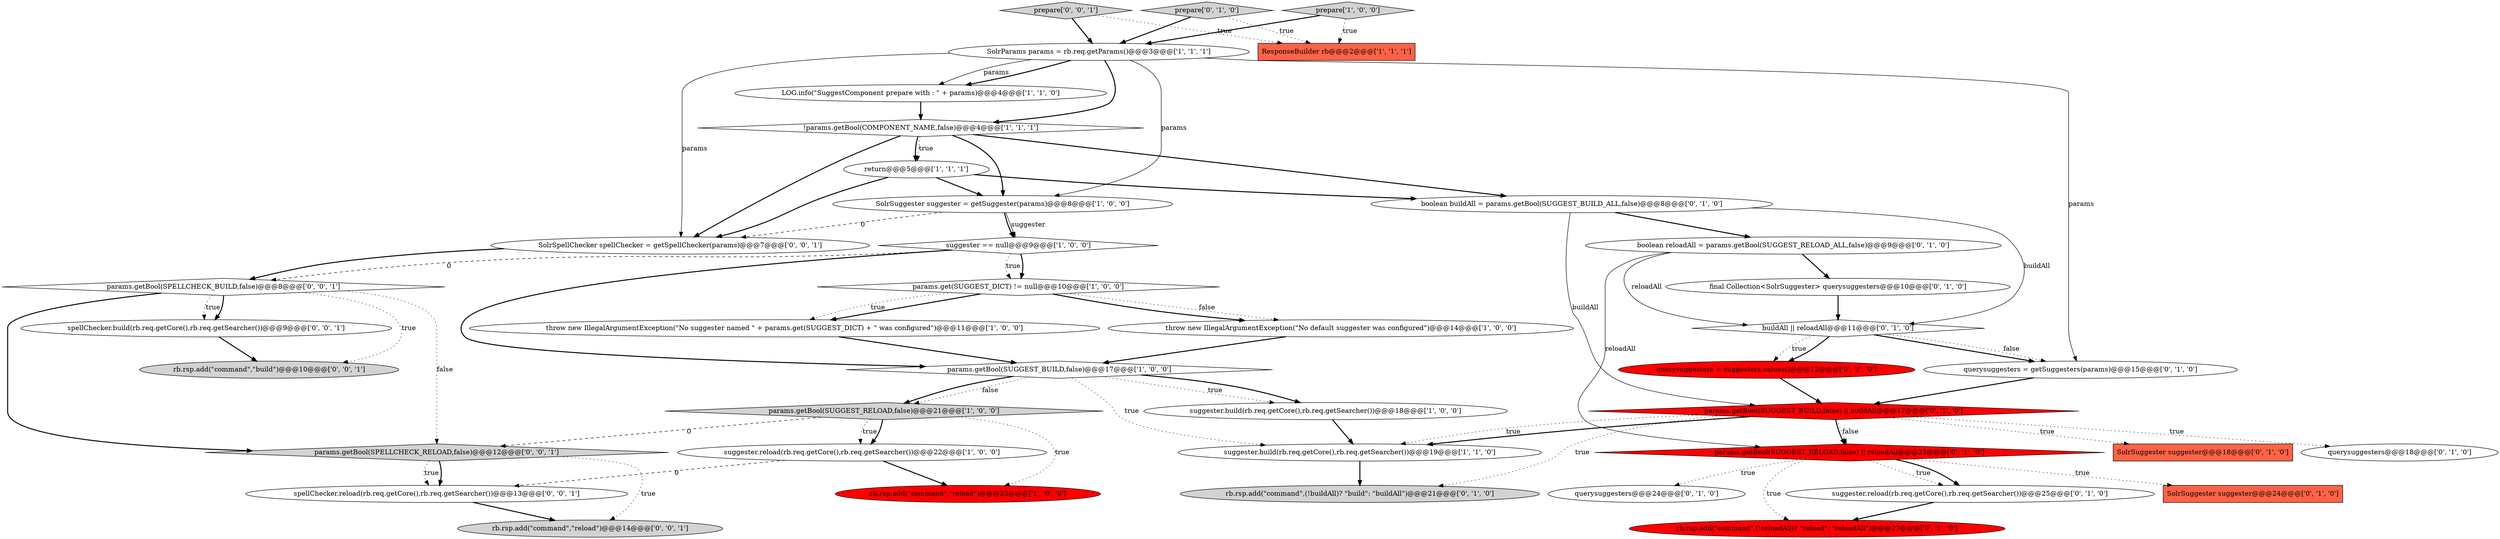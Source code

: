 digraph {
35 [style = filled, label = "SolrSpellChecker spellChecker = getSpellChecker(params)@@@7@@@['0', '0', '1']", fillcolor = white, shape = ellipse image = "AAA0AAABBB3BBB"];
28 [style = filled, label = "boolean buildAll = params.getBool(SUGGEST_BUILD_ALL,false)@@@8@@@['0', '1', '0']", fillcolor = white, shape = ellipse image = "AAA0AAABBB2BBB"];
38 [style = filled, label = "prepare['0', '0', '1']", fillcolor = lightgray, shape = diamond image = "AAA0AAABBB3BBB"];
16 [style = filled, label = "params.getBool(SUGGEST_RELOAD,false)@@@21@@@['1', '0', '0']", fillcolor = lightgray, shape = diamond image = "AAA0AAABBB1BBB"];
39 [style = filled, label = "params.getBool(SPELLCHECK_RELOAD,false)@@@12@@@['0', '0', '1']", fillcolor = lightgray, shape = diamond image = "AAA0AAABBB3BBB"];
14 [style = filled, label = "rb.rsp.add(\"command\",\"reload\")@@@23@@@['1', '0', '0']", fillcolor = red, shape = ellipse image = "AAA1AAABBB1BBB"];
34 [style = filled, label = "params.getBool(SPELLCHECK_BUILD,false)@@@8@@@['0', '0', '1']", fillcolor = white, shape = diamond image = "AAA0AAABBB3BBB"];
8 [style = filled, label = "suggester.build(rb.req.getCore(),rb.req.getSearcher())@@@18@@@['1', '0', '0']", fillcolor = white, shape = ellipse image = "AAA0AAABBB1BBB"];
6 [style = filled, label = "suggester == null@@@9@@@['1', '0', '0']", fillcolor = white, shape = diamond image = "AAA0AAABBB1BBB"];
5 [style = filled, label = "SolrParams params = rb.req.getParams()@@@3@@@['1', '1', '1']", fillcolor = white, shape = ellipse image = "AAA0AAABBB1BBB"];
26 [style = filled, label = "rb.rsp.add(\"command\",(!buildAll)? \"build\": \"buildAll\")@@@21@@@['0', '1', '0']", fillcolor = lightgray, shape = ellipse image = "AAA0AAABBB2BBB"];
7 [style = filled, label = "params.getBool(SUGGEST_BUILD,false)@@@17@@@['1', '0', '0']", fillcolor = white, shape = diamond image = "AAA0AAABBB1BBB"];
23 [style = filled, label = "boolean reloadAll = params.getBool(SUGGEST_RELOAD_ALL,false)@@@9@@@['0', '1', '0']", fillcolor = white, shape = ellipse image = "AAA0AAABBB2BBB"];
17 [style = filled, label = "querysuggesters = suggesters.values()@@@12@@@['0', '1', '0']", fillcolor = red, shape = ellipse image = "AAA1AAABBB2BBB"];
18 [style = filled, label = "querysuggesters = getSuggesters(params)@@@15@@@['0', '1', '0']", fillcolor = white, shape = ellipse image = "AAA0AAABBB2BBB"];
25 [style = filled, label = "rb.rsp.add(\"command\",(!reloadAll)? \"reload\": \"reloadAll\")@@@27@@@['0', '1', '0']", fillcolor = red, shape = ellipse image = "AAA1AAABBB2BBB"];
21 [style = filled, label = "buildAll || reloadAll@@@11@@@['0', '1', '0']", fillcolor = white, shape = diamond image = "AAA0AAABBB2BBB"];
4 [style = filled, label = "throw new IllegalArgumentException(\"No suggester named \" + params.get(SUGGEST_DICT) + \" was configured\")@@@11@@@['1', '0', '0']", fillcolor = white, shape = ellipse image = "AAA0AAABBB1BBB"];
40 [style = filled, label = "rb.rsp.add(\"command\",\"build\")@@@10@@@['0', '0', '1']", fillcolor = lightgray, shape = ellipse image = "AAA0AAABBB3BBB"];
22 [style = filled, label = "SolrSuggester suggester@@@18@@@['0', '1', '0']", fillcolor = tomato, shape = box image = "AAA0AAABBB2BBB"];
27 [style = filled, label = "SolrSuggester suggester@@@24@@@['0', '1', '0']", fillcolor = tomato, shape = box image = "AAA1AAABBB2BBB"];
15 [style = filled, label = "suggester.build(rb.req.getCore(),rb.req.getSearcher())@@@19@@@['1', '1', '0']", fillcolor = white, shape = ellipse image = "AAA0AAABBB1BBB"];
29 [style = filled, label = "params.getBool(SUGGEST_BUILD,false) || buildAll@@@17@@@['0', '1', '0']", fillcolor = red, shape = diamond image = "AAA1AAABBB2BBB"];
30 [style = filled, label = "querysuggesters@@@18@@@['0', '1', '0']", fillcolor = white, shape = ellipse image = "AAA0AAABBB2BBB"];
36 [style = filled, label = "spellChecker.build(rb.req.getCore(),rb.req.getSearcher())@@@9@@@['0', '0', '1']", fillcolor = white, shape = ellipse image = "AAA0AAABBB3BBB"];
32 [style = filled, label = "prepare['0', '1', '0']", fillcolor = lightgray, shape = diamond image = "AAA0AAABBB2BBB"];
31 [style = filled, label = "params.getBool(SUGGEST_RELOAD,false) || reloadAll@@@23@@@['0', '1', '0']", fillcolor = red, shape = diamond image = "AAA1AAABBB2BBB"];
19 [style = filled, label = "querysuggesters@@@24@@@['0', '1', '0']", fillcolor = white, shape = ellipse image = "AAA0AAABBB2BBB"];
13 [style = filled, label = "return@@@5@@@['1', '1', '1']", fillcolor = white, shape = ellipse image = "AAA0AAABBB1BBB"];
37 [style = filled, label = "rb.rsp.add(\"command\",\"reload\")@@@14@@@['0', '0', '1']", fillcolor = lightgray, shape = ellipse image = "AAA0AAABBB3BBB"];
24 [style = filled, label = "final Collection<SolrSuggester> querysuggesters@@@10@@@['0', '1', '0']", fillcolor = white, shape = ellipse image = "AAA0AAABBB2BBB"];
11 [style = filled, label = "!params.getBool(COMPONENT_NAME,false)@@@4@@@['1', '1', '1']", fillcolor = white, shape = diamond image = "AAA0AAABBB1BBB"];
33 [style = filled, label = "spellChecker.reload(rb.req.getCore(),rb.req.getSearcher())@@@13@@@['0', '0', '1']", fillcolor = white, shape = ellipse image = "AAA0AAABBB3BBB"];
1 [style = filled, label = "throw new IllegalArgumentException(\"No default suggester was configured\")@@@14@@@['1', '0', '0']", fillcolor = white, shape = ellipse image = "AAA0AAABBB1BBB"];
2 [style = filled, label = "params.get(SUGGEST_DICT) != null@@@10@@@['1', '0', '0']", fillcolor = white, shape = diamond image = "AAA0AAABBB1BBB"];
3 [style = filled, label = "ResponseBuilder rb@@@2@@@['1', '1', '1']", fillcolor = tomato, shape = box image = "AAA0AAABBB1BBB"];
10 [style = filled, label = "prepare['1', '0', '0']", fillcolor = lightgray, shape = diamond image = "AAA0AAABBB1BBB"];
12 [style = filled, label = "SolrSuggester suggester = getSuggester(params)@@@8@@@['1', '0', '0']", fillcolor = white, shape = ellipse image = "AAA0AAABBB1BBB"];
0 [style = filled, label = "LOG.info(\"SuggestComponent prepare with : \" + params)@@@4@@@['1', '1', '0']", fillcolor = white, shape = ellipse image = "AAA0AAABBB1BBB"];
20 [style = filled, label = "suggester.reload(rb.req.getCore(),rb.req.getSearcher())@@@25@@@['0', '1', '0']", fillcolor = white, shape = ellipse image = "AAA0AAABBB2BBB"];
9 [style = filled, label = "suggester.reload(rb.req.getCore(),rb.req.getSearcher())@@@22@@@['1', '0', '0']", fillcolor = white, shape = ellipse image = "AAA0AAABBB1BBB"];
5->35 [style = solid, label="params"];
11->28 [style = bold, label=""];
32->5 [style = bold, label=""];
29->15 [style = bold, label=""];
38->5 [style = bold, label=""];
31->25 [style = dotted, label="true"];
16->9 [style = dotted, label="true"];
36->40 [style = bold, label=""];
32->3 [style = dotted, label="true"];
34->39 [style = dotted, label="false"];
23->31 [style = solid, label="reloadAll"];
8->15 [style = bold, label=""];
12->35 [style = dashed, label="0"];
2->1 [style = dotted, label="false"];
2->1 [style = bold, label=""];
29->31 [style = bold, label=""];
34->36 [style = dotted, label="true"];
16->39 [style = dashed, label="0"];
10->3 [style = dotted, label="true"];
0->11 [style = bold, label=""];
28->29 [style = solid, label="buildAll"];
11->12 [style = bold, label=""];
21->17 [style = dotted, label="true"];
29->31 [style = dotted, label="false"];
11->13 [style = dotted, label="true"];
6->34 [style = dashed, label="0"];
7->15 [style = dotted, label="true"];
5->0 [style = solid, label="params"];
28->21 [style = solid, label="buildAll"];
12->6 [style = bold, label=""];
2->4 [style = bold, label=""];
1->7 [style = bold, label=""];
7->8 [style = bold, label=""];
20->25 [style = bold, label=""];
21->18 [style = bold, label=""];
4->7 [style = bold, label=""];
11->35 [style = bold, label=""];
39->33 [style = bold, label=""];
23->21 [style = solid, label="reloadAll"];
12->6 [style = solid, label="suggester"];
15->26 [style = bold, label=""];
6->2 [style = bold, label=""];
9->33 [style = dashed, label="0"];
29->22 [style = dotted, label="true"];
39->37 [style = dotted, label="true"];
18->29 [style = bold, label=""];
23->24 [style = bold, label=""];
38->3 [style = dotted, label="true"];
6->2 [style = dotted, label="true"];
13->12 [style = bold, label=""];
10->5 [style = bold, label=""];
29->15 [style = dotted, label="true"];
5->0 [style = bold, label=""];
24->21 [style = bold, label=""];
7->16 [style = dotted, label="false"];
28->23 [style = bold, label=""];
34->36 [style = bold, label=""];
11->13 [style = bold, label=""];
7->16 [style = bold, label=""];
34->39 [style = bold, label=""];
2->4 [style = dotted, label="true"];
5->12 [style = solid, label="params"];
9->14 [style = bold, label=""];
16->14 [style = dotted, label="true"];
29->30 [style = dotted, label="true"];
29->26 [style = dotted, label="true"];
5->18 [style = solid, label="params"];
31->27 [style = dotted, label="true"];
31->20 [style = dotted, label="true"];
5->11 [style = bold, label=""];
31->20 [style = bold, label=""];
6->7 [style = bold, label=""];
35->34 [style = bold, label=""];
17->29 [style = bold, label=""];
33->37 [style = bold, label=""];
13->35 [style = bold, label=""];
7->8 [style = dotted, label="true"];
21->17 [style = bold, label=""];
21->18 [style = dotted, label="false"];
39->33 [style = dotted, label="true"];
16->9 [style = bold, label=""];
34->40 [style = dotted, label="true"];
13->28 [style = bold, label=""];
31->19 [style = dotted, label="true"];
}
